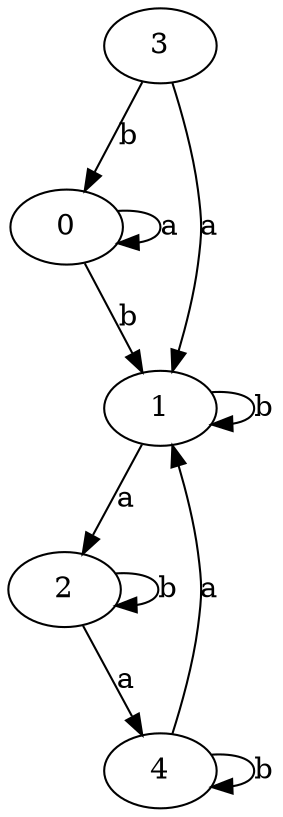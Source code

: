 digraph {
 ranksep=0.5;
 d2tdocpreamble = "\usetikzlibrary{automata}";
 d2tfigpreamble = "\tikzstyle{every state}= [ draw=blue!50,very thick,fill=blue!20]  \tikzstyle{auto}= [fill=white]";
 node [style="state"];
 edge [lblstyle="auto",topath="bend right", len=4  ]
  "0" [label="0",];
  "1" [label="1",style = "state, accepting"];
  "2" [label="2",];
  "3" [label="3",style = "state, initial"];
  "4" [label="4",];
  "0" -> "0" [label="a",topath="loop above"];
  "0" -> "1" [label="b"];
  "1" -> "1" [label="b",topath="loop above"];
  "1" -> "2" [label="a"];
  "2" -> "2" [label="b",topath="loop above"];
  "2" -> "4" [label="a"];
  "3" -> "0" [label="b"];
  "3" -> "1" [label="a"];
  "4" -> "1" [label="a"];
  "4" -> "4" [label="b",topath="loop above"];
}